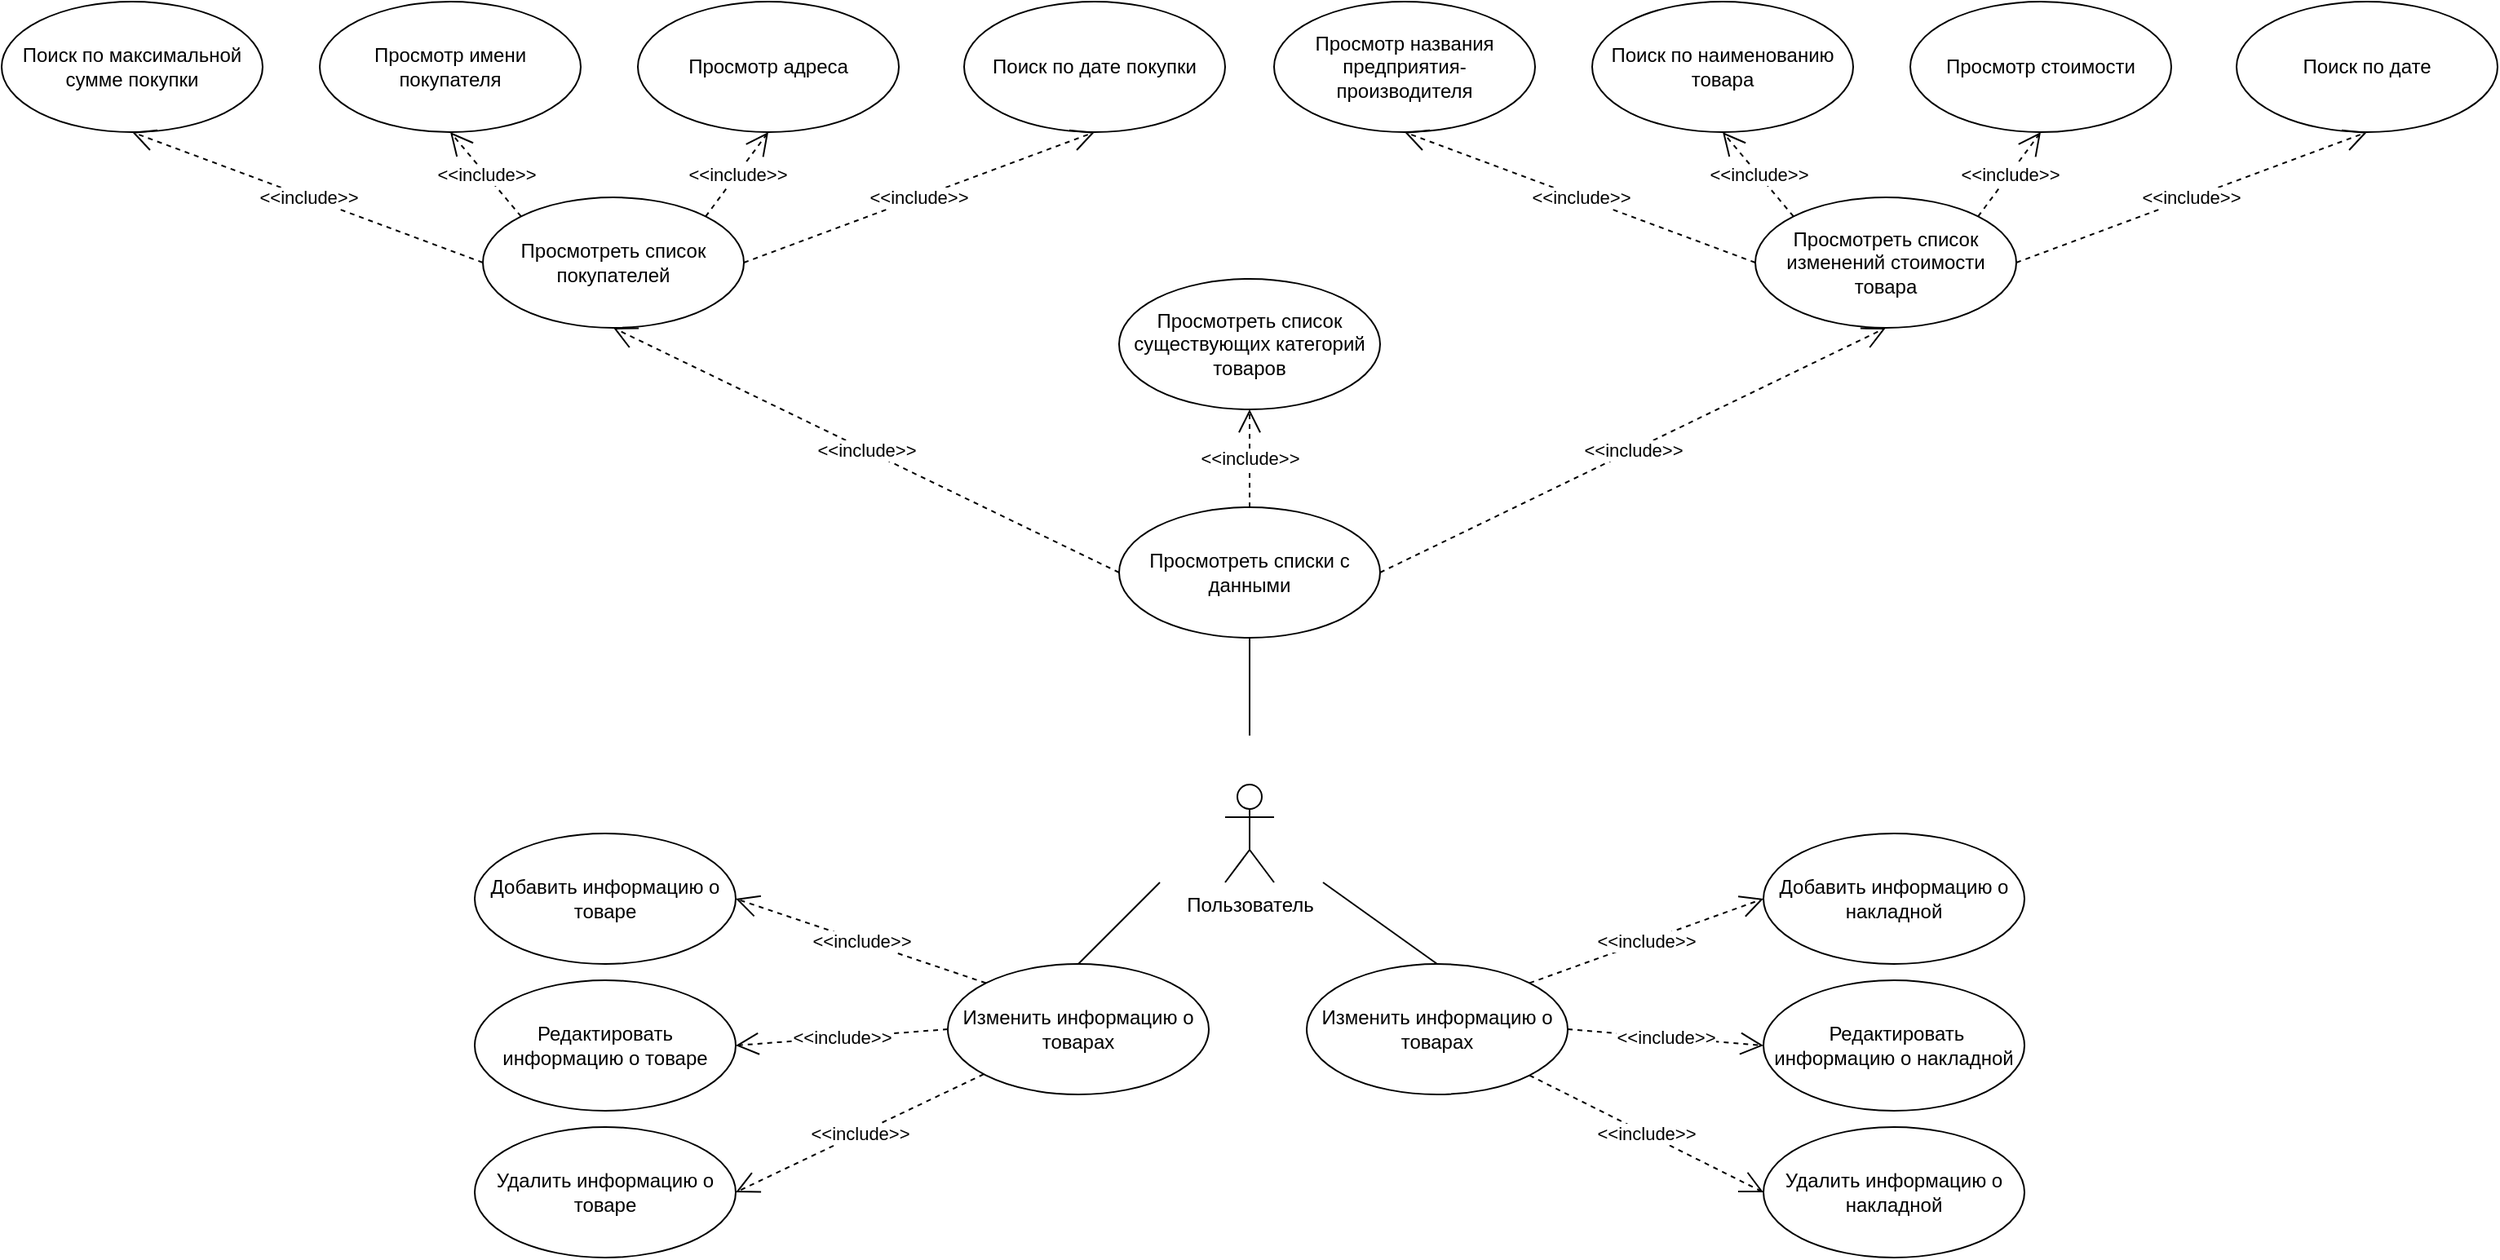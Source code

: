 <mxfile version="24.8.0">
  <diagram name="Страница — 1" id="4bijpPIZ9QwZbZgCdUu7">
    <mxGraphModel dx="2140" dy="1822" grid="1" gridSize="10" guides="1" tooltips="1" connect="1" arrows="1" fold="1" page="1" pageScale="1" pageWidth="827" pageHeight="1169" math="0" shadow="0">
      <root>
        <mxCell id="0" />
        <mxCell id="1" parent="0" />
        <mxCell id="eEhsx_ObsrRtTRMgEPJE-1" value="Пользователь" style="shape=umlActor;verticalLabelPosition=bottom;verticalAlign=top;html=1;outlineConnect=0;" parent="1" vertex="1">
          <mxGeometry x="350" y="160" width="30" height="60" as="geometry" />
        </mxCell>
        <mxCell id="eEhsx_ObsrRtTRMgEPJE-2" value="Изменить информацию о товарах" style="ellipse;whiteSpace=wrap;html=1;" parent="1" vertex="1">
          <mxGeometry x="180" y="270" width="160" height="80" as="geometry" />
        </mxCell>
        <mxCell id="eEhsx_ObsrRtTRMgEPJE-3" value="Добавить информацию о товаре" style="ellipse;whiteSpace=wrap;html=1;" parent="1" vertex="1">
          <mxGeometry x="-110" y="190" width="160" height="80" as="geometry" />
        </mxCell>
        <mxCell id="eEhsx_ObsrRtTRMgEPJE-4" value="Редактировать информацию о товаре" style="ellipse;whiteSpace=wrap;html=1;" parent="1" vertex="1">
          <mxGeometry x="-110" y="280" width="160" height="80" as="geometry" />
        </mxCell>
        <mxCell id="eEhsx_ObsrRtTRMgEPJE-5" value="Удалить информацию о товаре" style="ellipse;whiteSpace=wrap;html=1;" parent="1" vertex="1">
          <mxGeometry x="-110" y="370" width="160" height="80" as="geometry" />
        </mxCell>
        <mxCell id="eEhsx_ObsrRtTRMgEPJE-9" value="Изменить информацию о товарах" style="ellipse;whiteSpace=wrap;html=1;" parent="1" vertex="1">
          <mxGeometry x="400" y="270" width="160" height="80" as="geometry" />
        </mxCell>
        <mxCell id="eEhsx_ObsrRtTRMgEPJE-10" value="Добавить информацию о накладной" style="ellipse;whiteSpace=wrap;html=1;" parent="1" vertex="1">
          <mxGeometry x="680" y="190" width="160" height="80" as="geometry" />
        </mxCell>
        <mxCell id="eEhsx_ObsrRtTRMgEPJE-11" value="&amp;nbsp;Редактировать информацию о накладной" style="ellipse;whiteSpace=wrap;html=1;" parent="1" vertex="1">
          <mxGeometry x="680" y="280" width="160" height="80" as="geometry" />
        </mxCell>
        <mxCell id="eEhsx_ObsrRtTRMgEPJE-12" value="Удалить информацию о накладной" style="ellipse;whiteSpace=wrap;html=1;" parent="1" vertex="1">
          <mxGeometry x="680" y="370" width="160" height="80" as="geometry" />
        </mxCell>
        <mxCell id="eEhsx_ObsrRtTRMgEPJE-16" value="" style="endArrow=none;html=1;rounded=0;exitX=0.5;exitY=0;exitDx=0;exitDy=0;" parent="1" source="eEhsx_ObsrRtTRMgEPJE-2" edge="1">
          <mxGeometry width="50" height="50" relative="1" as="geometry">
            <mxPoint x="260" y="270" as="sourcePoint" />
            <mxPoint x="310" y="220" as="targetPoint" />
          </mxGeometry>
        </mxCell>
        <mxCell id="eEhsx_ObsrRtTRMgEPJE-17" value="" style="endArrow=none;html=1;rounded=0;entryX=0.5;entryY=0;entryDx=0;entryDy=0;" parent="1" target="eEhsx_ObsrRtTRMgEPJE-9" edge="1">
          <mxGeometry width="50" height="50" relative="1" as="geometry">
            <mxPoint x="410" y="220" as="sourcePoint" />
            <mxPoint x="464" y="200" as="targetPoint" />
          </mxGeometry>
        </mxCell>
        <mxCell id="f2wmmfYFkPUeeXXOsO87-1" value="&amp;lt;&amp;lt;include&amp;gt;&amp;gt;" style="endArrow=open;endSize=12;dashed=1;html=1;rounded=0;exitX=0;exitY=0;exitDx=0;exitDy=0;entryX=1;entryY=0.5;entryDx=0;entryDy=0;" edge="1" parent="1" source="eEhsx_ObsrRtTRMgEPJE-2" target="eEhsx_ObsrRtTRMgEPJE-3">
          <mxGeometry width="160" relative="1" as="geometry">
            <mxPoint x="140" y="110" as="sourcePoint" />
            <mxPoint x="300" y="110" as="targetPoint" />
          </mxGeometry>
        </mxCell>
        <mxCell id="f2wmmfYFkPUeeXXOsO87-2" value="&amp;lt;&amp;lt;include&amp;gt;&amp;gt;" style="endArrow=open;endSize=12;dashed=1;html=1;rounded=0;exitX=0;exitY=0.5;exitDx=0;exitDy=0;entryX=1;entryY=0.5;entryDx=0;entryDy=0;" edge="1" parent="1" source="eEhsx_ObsrRtTRMgEPJE-2" target="eEhsx_ObsrRtTRMgEPJE-4">
          <mxGeometry width="160" relative="1" as="geometry">
            <mxPoint x="273" y="432" as="sourcePoint" />
            <mxPoint x="180" y="380" as="targetPoint" />
          </mxGeometry>
        </mxCell>
        <mxCell id="f2wmmfYFkPUeeXXOsO87-3" value="&amp;lt;&amp;lt;include&amp;gt;&amp;gt;" style="endArrow=open;endSize=12;dashed=1;html=1;rounded=0;entryX=1;entryY=0.5;entryDx=0;entryDy=0;" edge="1" parent="1" source="eEhsx_ObsrRtTRMgEPJE-2" target="eEhsx_ObsrRtTRMgEPJE-5">
          <mxGeometry width="160" relative="1" as="geometry">
            <mxPoint x="210" y="380" as="sourcePoint" />
            <mxPoint x="140" y="390" as="targetPoint" />
          </mxGeometry>
        </mxCell>
        <mxCell id="f2wmmfYFkPUeeXXOsO87-4" value="&amp;lt;&amp;lt;include&amp;gt;&amp;gt;" style="endArrow=open;endSize=12;dashed=1;html=1;rounded=0;exitX=1;exitY=1;exitDx=0;exitDy=0;entryX=0;entryY=0.5;entryDx=0;entryDy=0;" edge="1" parent="1" source="eEhsx_ObsrRtTRMgEPJE-9" target="eEhsx_ObsrRtTRMgEPJE-12">
          <mxGeometry width="160" relative="1" as="geometry">
            <mxPoint x="516" y="400" as="sourcePoint" />
            <mxPoint x="550" y="440" as="targetPoint" />
          </mxGeometry>
        </mxCell>
        <mxCell id="f2wmmfYFkPUeeXXOsO87-5" value="&amp;lt;&amp;lt;include&amp;gt;&amp;gt;" style="endArrow=open;endSize=12;dashed=1;html=1;rounded=0;exitX=1;exitY=0;exitDx=0;exitDy=0;entryX=0;entryY=0.5;entryDx=0;entryDy=0;" edge="1" parent="1" source="eEhsx_ObsrRtTRMgEPJE-9" target="eEhsx_ObsrRtTRMgEPJE-10">
          <mxGeometry x="-0.007" width="160" relative="1" as="geometry">
            <mxPoint x="530" y="118" as="sourcePoint" />
            <mxPoint x="613" y="190" as="targetPoint" />
            <mxPoint as="offset" />
          </mxGeometry>
        </mxCell>
        <mxCell id="f2wmmfYFkPUeeXXOsO87-6" value="&amp;lt;&amp;lt;include&amp;gt;&amp;gt;" style="endArrow=open;endSize=12;dashed=1;html=1;rounded=0;exitX=1;exitY=0.5;exitDx=0;exitDy=0;entryX=0;entryY=0.5;entryDx=0;entryDy=0;" edge="1" parent="1" source="eEhsx_ObsrRtTRMgEPJE-9" target="eEhsx_ObsrRtTRMgEPJE-11">
          <mxGeometry width="160" relative="1" as="geometry">
            <mxPoint x="590" y="312" as="sourcePoint" />
            <mxPoint x="673" y="260" as="targetPoint" />
          </mxGeometry>
        </mxCell>
        <mxCell id="f2wmmfYFkPUeeXXOsO87-7" value="Просмотреть список покупателей" style="ellipse;whiteSpace=wrap;html=1;" vertex="1" parent="1">
          <mxGeometry x="-105" y="-200" width="160" height="80" as="geometry" />
        </mxCell>
        <mxCell id="f2wmmfYFkPUeeXXOsO87-8" value="Поиск по максимальной сумме покупки" style="ellipse;whiteSpace=wrap;html=1;" vertex="1" parent="1">
          <mxGeometry x="-400" y="-320" width="160" height="80" as="geometry" />
        </mxCell>
        <mxCell id="f2wmmfYFkPUeeXXOsO87-9" value="Просмотр имени покупателя" style="ellipse;whiteSpace=wrap;html=1;" vertex="1" parent="1">
          <mxGeometry x="-205" y="-320" width="160" height="80" as="geometry" />
        </mxCell>
        <mxCell id="f2wmmfYFkPUeeXXOsO87-10" value="Просмотр адреса" style="ellipse;whiteSpace=wrap;html=1;" vertex="1" parent="1">
          <mxGeometry x="-10" y="-320" width="160" height="80" as="geometry" />
        </mxCell>
        <mxCell id="f2wmmfYFkPUeeXXOsO87-11" value="Поиск по дате покупки" style="ellipse;whiteSpace=wrap;html=1;" vertex="1" parent="1">
          <mxGeometry x="190" y="-320" width="160" height="80" as="geometry" />
        </mxCell>
        <mxCell id="f2wmmfYFkPUeeXXOsO87-12" value="&amp;lt;&amp;lt;include&amp;gt;&amp;gt;" style="endArrow=open;endSize=12;dashed=1;html=1;rounded=0;exitX=0;exitY=0.5;exitDx=0;exitDy=0;entryX=0.5;entryY=1;entryDx=0;entryDy=0;" edge="1" parent="1" source="f2wmmfYFkPUeeXXOsO87-7" target="f2wmmfYFkPUeeXXOsO87-8">
          <mxGeometry width="160" relative="1" as="geometry">
            <mxPoint x="-187" y="-138" as="sourcePoint" />
            <mxPoint x="-280" y="-190" as="targetPoint" />
          </mxGeometry>
        </mxCell>
        <mxCell id="f2wmmfYFkPUeeXXOsO87-13" value="&amp;lt;&amp;lt;include&amp;gt;&amp;gt;" style="endArrow=open;endSize=12;dashed=1;html=1;rounded=0;exitX=0;exitY=0;exitDx=0;exitDy=0;entryX=0.5;entryY=1;entryDx=0;entryDy=0;" edge="1" parent="1" source="f2wmmfYFkPUeeXXOsO87-7" target="f2wmmfYFkPUeeXXOsO87-9">
          <mxGeometry width="160" relative="1" as="geometry">
            <mxPoint x="-125" y="-140" as="sourcePoint" />
            <mxPoint x="-340" y="-220" as="targetPoint" />
          </mxGeometry>
        </mxCell>
        <mxCell id="f2wmmfYFkPUeeXXOsO87-14" value="&amp;lt;&amp;lt;include&amp;gt;&amp;gt;" style="endArrow=open;endSize=12;dashed=1;html=1;rounded=0;exitX=1;exitY=0;exitDx=0;exitDy=0;entryX=0.5;entryY=1;entryDx=0;entryDy=0;" edge="1" parent="1" source="f2wmmfYFkPUeeXXOsO87-7" target="f2wmmfYFkPUeeXXOsO87-10">
          <mxGeometry width="160" relative="1" as="geometry">
            <mxPoint x="233" y="-148" as="sourcePoint" />
            <mxPoint x="190" y="-200" as="targetPoint" />
          </mxGeometry>
        </mxCell>
        <mxCell id="f2wmmfYFkPUeeXXOsO87-15" value="&amp;lt;&amp;lt;include&amp;gt;&amp;gt;" style="endArrow=open;endSize=12;dashed=1;html=1;rounded=0;exitX=1;exitY=0.5;exitDx=0;exitDy=0;entryX=0.5;entryY=1;entryDx=0;entryDy=0;" edge="1" parent="1" source="f2wmmfYFkPUeeXXOsO87-7" target="f2wmmfYFkPUeeXXOsO87-11">
          <mxGeometry width="160" relative="1" as="geometry">
            <mxPoint x="112" y="-168" as="sourcePoint" />
            <mxPoint x="150" y="-220" as="targetPoint" />
          </mxGeometry>
        </mxCell>
        <mxCell id="f2wmmfYFkPUeeXXOsO87-17" value="Просмотреть список изменений стоимости товара" style="ellipse;whiteSpace=wrap;html=1;" vertex="1" parent="1">
          <mxGeometry x="675" y="-200" width="160" height="80" as="geometry" />
        </mxCell>
        <mxCell id="f2wmmfYFkPUeeXXOsO87-18" value="Просмотр названия предприятия-производителя" style="ellipse;whiteSpace=wrap;html=1;" vertex="1" parent="1">
          <mxGeometry x="380" y="-320" width="160" height="80" as="geometry" />
        </mxCell>
        <mxCell id="f2wmmfYFkPUeeXXOsO87-19" value="Поиск по наименованию товара" style="ellipse;whiteSpace=wrap;html=1;" vertex="1" parent="1">
          <mxGeometry x="575" y="-320" width="160" height="80" as="geometry" />
        </mxCell>
        <mxCell id="f2wmmfYFkPUeeXXOsO87-20" value="Просмотр стоимости" style="ellipse;whiteSpace=wrap;html=1;" vertex="1" parent="1">
          <mxGeometry x="770" y="-320" width="160" height="80" as="geometry" />
        </mxCell>
        <mxCell id="f2wmmfYFkPUeeXXOsO87-21" value="Поиск по дате" style="ellipse;whiteSpace=wrap;html=1;" vertex="1" parent="1">
          <mxGeometry x="970" y="-320" width="160" height="80" as="geometry" />
        </mxCell>
        <mxCell id="f2wmmfYFkPUeeXXOsO87-22" value="&amp;lt;&amp;lt;include&amp;gt;&amp;gt;" style="endArrow=open;endSize=12;dashed=1;html=1;rounded=0;exitX=0;exitY=0.5;exitDx=0;exitDy=0;entryX=0.5;entryY=1;entryDx=0;entryDy=0;" edge="1" source="f2wmmfYFkPUeeXXOsO87-17" target="f2wmmfYFkPUeeXXOsO87-18" parent="1">
          <mxGeometry width="160" relative="1" as="geometry">
            <mxPoint x="593" y="-138" as="sourcePoint" />
            <mxPoint x="500" y="-190" as="targetPoint" />
          </mxGeometry>
        </mxCell>
        <mxCell id="f2wmmfYFkPUeeXXOsO87-23" value="&amp;lt;&amp;lt;include&amp;gt;&amp;gt;" style="endArrow=open;endSize=12;dashed=1;html=1;rounded=0;exitX=0;exitY=0;exitDx=0;exitDy=0;entryX=0.5;entryY=1;entryDx=0;entryDy=0;" edge="1" source="f2wmmfYFkPUeeXXOsO87-17" target="f2wmmfYFkPUeeXXOsO87-19" parent="1">
          <mxGeometry width="160" relative="1" as="geometry">
            <mxPoint x="655" y="-140" as="sourcePoint" />
            <mxPoint x="440" y="-220" as="targetPoint" />
          </mxGeometry>
        </mxCell>
        <mxCell id="f2wmmfYFkPUeeXXOsO87-24" value="&amp;lt;&amp;lt;include&amp;gt;&amp;gt;" style="endArrow=open;endSize=12;dashed=1;html=1;rounded=0;exitX=1;exitY=0;exitDx=0;exitDy=0;entryX=0.5;entryY=1;entryDx=0;entryDy=0;" edge="1" source="f2wmmfYFkPUeeXXOsO87-17" target="f2wmmfYFkPUeeXXOsO87-20" parent="1">
          <mxGeometry width="160" relative="1" as="geometry">
            <mxPoint x="1013" y="-148" as="sourcePoint" />
            <mxPoint x="970" y="-200" as="targetPoint" />
          </mxGeometry>
        </mxCell>
        <mxCell id="f2wmmfYFkPUeeXXOsO87-25" value="&amp;lt;&amp;lt;include&amp;gt;&amp;gt;" style="endArrow=open;endSize=12;dashed=1;html=1;rounded=0;exitX=1;exitY=0.5;exitDx=0;exitDy=0;entryX=0.5;entryY=1;entryDx=0;entryDy=0;" edge="1" source="f2wmmfYFkPUeeXXOsO87-17" target="f2wmmfYFkPUeeXXOsO87-21" parent="1">
          <mxGeometry width="160" relative="1" as="geometry">
            <mxPoint x="892" y="-168" as="sourcePoint" />
            <mxPoint x="930" y="-220" as="targetPoint" />
          </mxGeometry>
        </mxCell>
        <mxCell id="f2wmmfYFkPUeeXXOsO87-26" value="Просмотреть списки с данными" style="ellipse;whiteSpace=wrap;html=1;" vertex="1" parent="1">
          <mxGeometry x="285" y="-10" width="160" height="80" as="geometry" />
        </mxCell>
        <mxCell id="f2wmmfYFkPUeeXXOsO87-27" value="" style="endArrow=none;html=1;rounded=0;exitX=0.5;exitY=1;exitDx=0;exitDy=0;" edge="1" parent="1" source="f2wmmfYFkPUeeXXOsO87-26">
          <mxGeometry width="50" height="50" relative="1" as="geometry">
            <mxPoint x="220" y="120" as="sourcePoint" />
            <mxPoint x="365" y="130" as="targetPoint" />
          </mxGeometry>
        </mxCell>
        <mxCell id="f2wmmfYFkPUeeXXOsO87-28" value="Просмотреть&amp;nbsp;список существующих категорий товаров" style="ellipse;whiteSpace=wrap;html=1;" vertex="1" parent="1">
          <mxGeometry x="285" y="-150" width="160" height="80" as="geometry" />
        </mxCell>
        <mxCell id="f2wmmfYFkPUeeXXOsO87-30" value="&amp;lt;&amp;lt;include&amp;gt;&amp;gt;" style="endArrow=open;endSize=12;dashed=1;html=1;rounded=0;exitX=0;exitY=0.5;exitDx=0;exitDy=0;entryX=0.5;entryY=1;entryDx=0;entryDy=0;" edge="1" parent="1" source="f2wmmfYFkPUeeXXOsO87-26" target="f2wmmfYFkPUeeXXOsO87-7">
          <mxGeometry width="160" relative="1" as="geometry">
            <mxPoint x="-27.5" y="90" as="sourcePoint" />
            <mxPoint x="187.5" y="10" as="targetPoint" />
          </mxGeometry>
        </mxCell>
        <mxCell id="f2wmmfYFkPUeeXXOsO87-31" value="&amp;lt;&amp;lt;include&amp;gt;&amp;gt;" style="endArrow=open;endSize=12;dashed=1;html=1;rounded=0;exitX=0.5;exitY=0;exitDx=0;exitDy=0;entryX=0.5;entryY=1;entryDx=0;entryDy=0;" edge="1" parent="1" source="f2wmmfYFkPUeeXXOsO87-26" target="f2wmmfYFkPUeeXXOsO87-28">
          <mxGeometry width="160" relative="1" as="geometry">
            <mxPoint x="260" y="70" as="sourcePoint" />
            <mxPoint x="-50" y="-80" as="targetPoint" />
          </mxGeometry>
        </mxCell>
        <mxCell id="f2wmmfYFkPUeeXXOsO87-32" value="&amp;lt;&amp;lt;include&amp;gt;&amp;gt;" style="endArrow=open;endSize=12;dashed=1;html=1;rounded=0;exitX=1;exitY=0.5;exitDx=0;exitDy=0;entryX=0.5;entryY=1;entryDx=0;entryDy=0;" edge="1" parent="1" source="f2wmmfYFkPUeeXXOsO87-26" target="f2wmmfYFkPUeeXXOsO87-17">
          <mxGeometry width="160" relative="1" as="geometry">
            <mxPoint x="650" y="-20" as="sourcePoint" />
            <mxPoint x="650" y="-80" as="targetPoint" />
          </mxGeometry>
        </mxCell>
      </root>
    </mxGraphModel>
  </diagram>
</mxfile>
